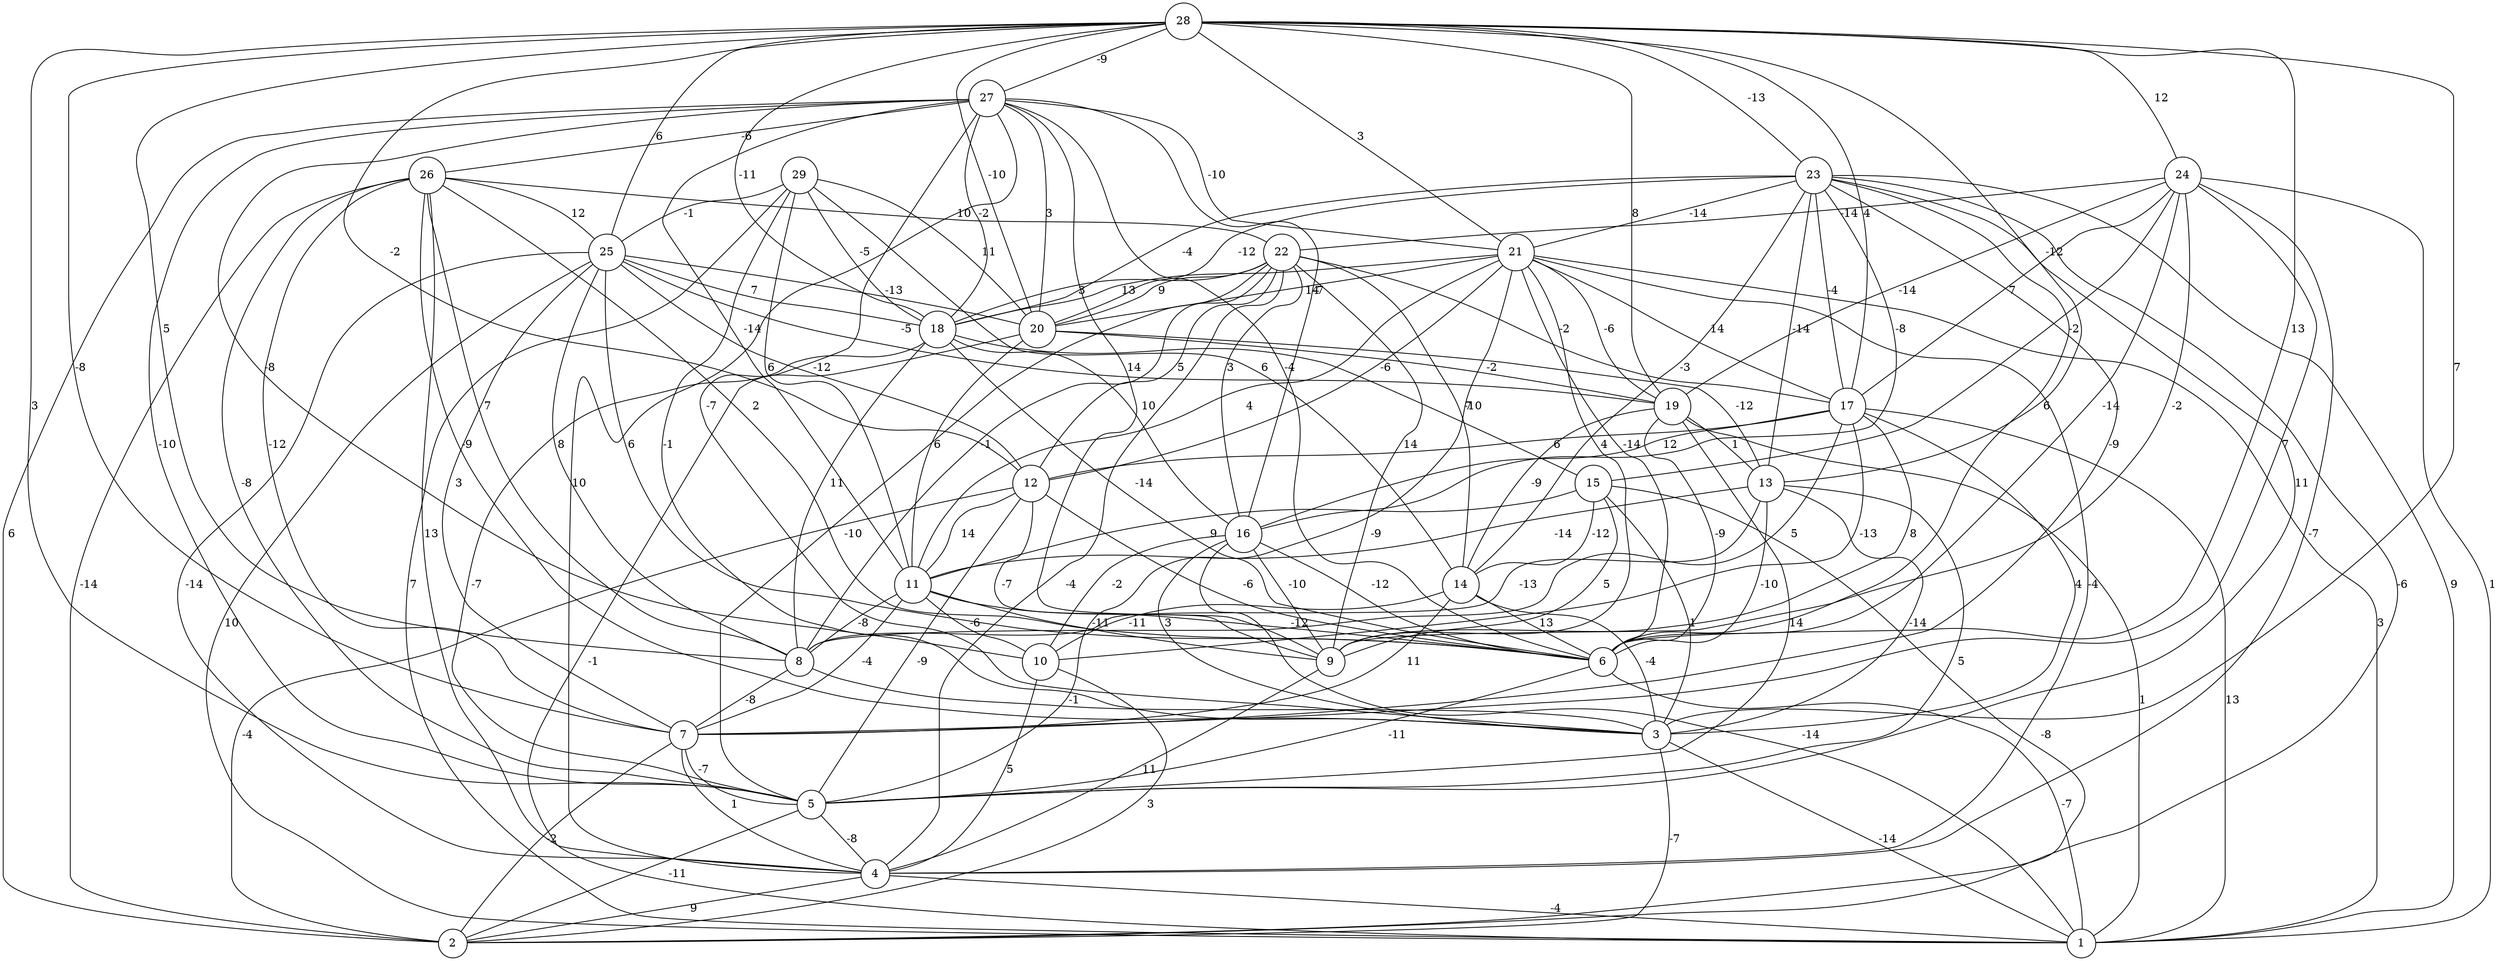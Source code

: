 graph { 
	 fontname="Helvetica,Arial,sans-serif" 
	 node [shape = circle]; 
	 29 -- 1 [label = "7"];
	 29 -- 3 [label = "-1"];
	 29 -- 11 [label = "6"];
	 29 -- 14 [label = "6"];
	 29 -- 18 [label = "-5"];
	 29 -- 20 [label = "11"];
	 29 -- 25 [label = "-1"];
	 28 -- 3 [label = "7"];
	 28 -- 5 [label = "3"];
	 28 -- 6 [label = "13"];
	 28 -- 7 [label = "-8"];
	 28 -- 8 [label = "5"];
	 28 -- 12 [label = "-2"];
	 28 -- 13 [label = "-12"];
	 28 -- 17 [label = "4"];
	 28 -- 18 [label = "-11"];
	 28 -- 19 [label = "8"];
	 28 -- 20 [label = "-10"];
	 28 -- 21 [label = "3"];
	 28 -- 23 [label = "-13"];
	 28 -- 24 [label = "12"];
	 28 -- 25 [label = "6"];
	 28 -- 27 [label = "-9"];
	 27 -- 2 [label = "6"];
	 27 -- 3 [label = "-7"];
	 27 -- 4 [label = "10"];
	 27 -- 5 [label = "-10"];
	 27 -- 6 [label = "-4"];
	 27 -- 9 [label = "14"];
	 27 -- 10 [label = "-8"];
	 27 -- 11 [label = "-14"];
	 27 -- 16 [label = "-7"];
	 27 -- 18 [label = "-2"];
	 27 -- 20 [label = "3"];
	 27 -- 21 [label = "-10"];
	 27 -- 26 [label = "-6"];
	 26 -- 2 [label = "-14"];
	 26 -- 3 [label = "-9"];
	 26 -- 4 [label = "13"];
	 26 -- 5 [label = "-8"];
	 26 -- 6 [label = "2"];
	 26 -- 7 [label = "-12"];
	 26 -- 8 [label = "7"];
	 26 -- 22 [label = "10"];
	 26 -- 25 [label = "12"];
	 25 -- 1 [label = "10"];
	 25 -- 4 [label = "-14"];
	 25 -- 6 [label = "6"];
	 25 -- 7 [label = "3"];
	 25 -- 8 [label = "8"];
	 25 -- 12 [label = "-12"];
	 25 -- 18 [label = "7"];
	 25 -- 19 [label = "-5"];
	 25 -- 20 [label = "-13"];
	 24 -- 1 [label = "1"];
	 24 -- 4 [label = "-7"];
	 24 -- 6 [label = "-14"];
	 24 -- 7 [label = "7"];
	 24 -- 9 [label = "-2"];
	 24 -- 15 [label = "-2"];
	 24 -- 17 [label = "7"];
	 24 -- 19 [label = "-14"];
	 24 -- 22 [label = "-14"];
	 23 -- 1 [label = "9"];
	 23 -- 2 [label = "-6"];
	 23 -- 5 [label = "11"];
	 23 -- 6 [label = "6"];
	 23 -- 7 [label = "-9"];
	 23 -- 13 [label = "-14"];
	 23 -- 14 [label = "-3"];
	 23 -- 16 [label = "-8"];
	 23 -- 17 [label = "-4"];
	 23 -- 18 [label = "-4"];
	 23 -- 20 [label = "-12"];
	 23 -- 21 [label = "-14"];
	 22 -- 4 [label = "-4"];
	 22 -- 5 [label = "-10"];
	 22 -- 8 [label = "-1"];
	 22 -- 9 [label = "14"];
	 22 -- 12 [label = "5"];
	 22 -- 14 [label = "-10"];
	 22 -- 16 [label = "3"];
	 22 -- 17 [label = "-2"];
	 22 -- 18 [label = "3"];
	 22 -- 20 [label = "9"];
	 21 -- 1 [label = "3"];
	 21 -- 4 [label = "-4"];
	 21 -- 5 [label = "-9"];
	 21 -- 6 [label = "-14"];
	 21 -- 9 [label = "4"];
	 21 -- 11 [label = "4"];
	 21 -- 12 [label = "-6"];
	 21 -- 17 [label = "14"];
	 21 -- 18 [label = "13"];
	 21 -- 19 [label = "-6"];
	 21 -- 20 [label = "14"];
	 20 -- 1 [label = "-1"];
	 20 -- 11 [label = "6"];
	 20 -- 13 [label = "-12"];
	 20 -- 19 [label = "-2"];
	 19 -- 1 [label = "1"];
	 19 -- 5 [label = "14"];
	 19 -- 6 [label = "-9"];
	 19 -- 13 [label = "1"];
	 19 -- 14 [label = "-9"];
	 18 -- 5 [label = "-7"];
	 18 -- 6 [label = "-14"];
	 18 -- 8 [label = "11"];
	 18 -- 15 [label = "7"];
	 18 -- 16 [label = "10"];
	 17 -- 1 [label = "13"];
	 17 -- 3 [label = "4"];
	 17 -- 8 [label = "5"];
	 17 -- 9 [label = "8"];
	 17 -- 10 [label = "-13"];
	 17 -- 12 [label = "6"];
	 17 -- 16 [label = "12"];
	 16 -- 1 [label = "-14"];
	 16 -- 3 [label = "3"];
	 16 -- 6 [label = "-12"];
	 16 -- 9 [label = "-10"];
	 16 -- 10 [label = "-2"];
	 15 -- 2 [label = "-8"];
	 15 -- 3 [label = "1"];
	 15 -- 9 [label = "5"];
	 15 -- 11 [label = "9"];
	 15 -- 14 [label = "-12"];
	 14 -- 3 [label = "-4"];
	 14 -- 6 [label = "13"];
	 14 -- 7 [label = "11"];
	 14 -- 10 [label = "-11"];
	 13 -- 3 [label = "-14"];
	 13 -- 5 [label = "5"];
	 13 -- 6 [label = "-10"];
	 13 -- 8 [label = "-13"];
	 13 -- 11 [label = "-14"];
	 12 -- 2 [label = "-4"];
	 12 -- 5 [label = "-9"];
	 12 -- 6 [label = "-6"];
	 12 -- 9 [label = "-7"];
	 12 -- 11 [label = "14"];
	 11 -- 6 [label = "-12"];
	 11 -- 7 [label = "-4"];
	 11 -- 8 [label = "-8"];
	 11 -- 9 [label = "-11"];
	 11 -- 10 [label = "-6"];
	 10 -- 2 [label = "3"];
	 10 -- 4 [label = "5"];
	 9 -- 4 [label = "11"];
	 8 -- 3 [label = "-1"];
	 8 -- 7 [label = "-8"];
	 7 -- 2 [label = "-2"];
	 7 -- 4 [label = "1"];
	 7 -- 5 [label = "-7"];
	 6 -- 1 [label = "-7"];
	 6 -- 5 [label = "-11"];
	 5 -- 2 [label = "-11"];
	 5 -- 4 [label = "-8"];
	 4 -- 1 [label = "-4"];
	 4 -- 2 [label = "9"];
	 3 -- 1 [label = "-14"];
	 3 -- 2 [label = "-7"];
	 1;
	 2;
	 3;
	 4;
	 5;
	 6;
	 7;
	 8;
	 9;
	 10;
	 11;
	 12;
	 13;
	 14;
	 15;
	 16;
	 17;
	 18;
	 19;
	 20;
	 21;
	 22;
	 23;
	 24;
	 25;
	 26;
	 27;
	 28;
	 29;
}
